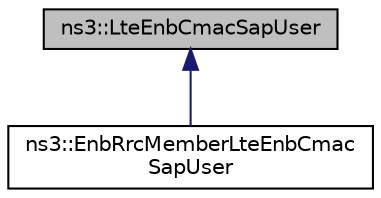 digraph "ns3::LteEnbCmacSapUser"
{
 // LATEX_PDF_SIZE
  edge [fontname="Helvetica",fontsize="10",labelfontname="Helvetica",labelfontsize="10"];
  node [fontname="Helvetica",fontsize="10",shape=record];
  Node1 [label="ns3::LteEnbCmacSapUser",height=0.2,width=0.4,color="black", fillcolor="grey75", style="filled", fontcolor="black",tooltip="Service Access Point (SAP) offered by the MAC to the RRC See Femto Forum MAC Scheduler Interface Spec..."];
  Node1 -> Node2 [dir="back",color="midnightblue",fontsize="10",style="solid",fontname="Helvetica"];
  Node2 [label="ns3::EnbRrcMemberLteEnbCmac\lSapUser",height=0.2,width=0.4,color="black", fillcolor="white", style="filled",URL="$classns3_1_1_enb_rrc_member_lte_enb_cmac_sap_user.html",tooltip="Class for forwarding CMAC SAP User functions."];
}
